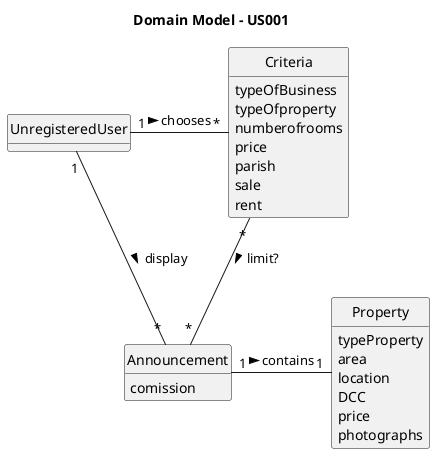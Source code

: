 @startuml
skinparam monochrome true
skinparam packageStyle rectangle
skinparam shadowing false

'left to right direction

skinparam classAttributeIconSize 0

hide circle
hide methods

title Domain Model - US001

class UnregisteredUser{
}

class Announcement {
    comission
}

class Property{
    typeProperty
    area
    location
    DCC
    price
    photographs
}

class Criteria{
    typeOfBusiness
    typeOfproperty
    numberofrooms
    price
    parish
    sale
    rent

}

UnregisteredUser "1" - "*" Announcement: display >
UnregisteredUser "1" - "*" Criteria: chooses >
Announcement "1" - "1" Property: contains >
Criteria "*" -- "*" Announcement: limit? >

'se criteria part again


@enduml